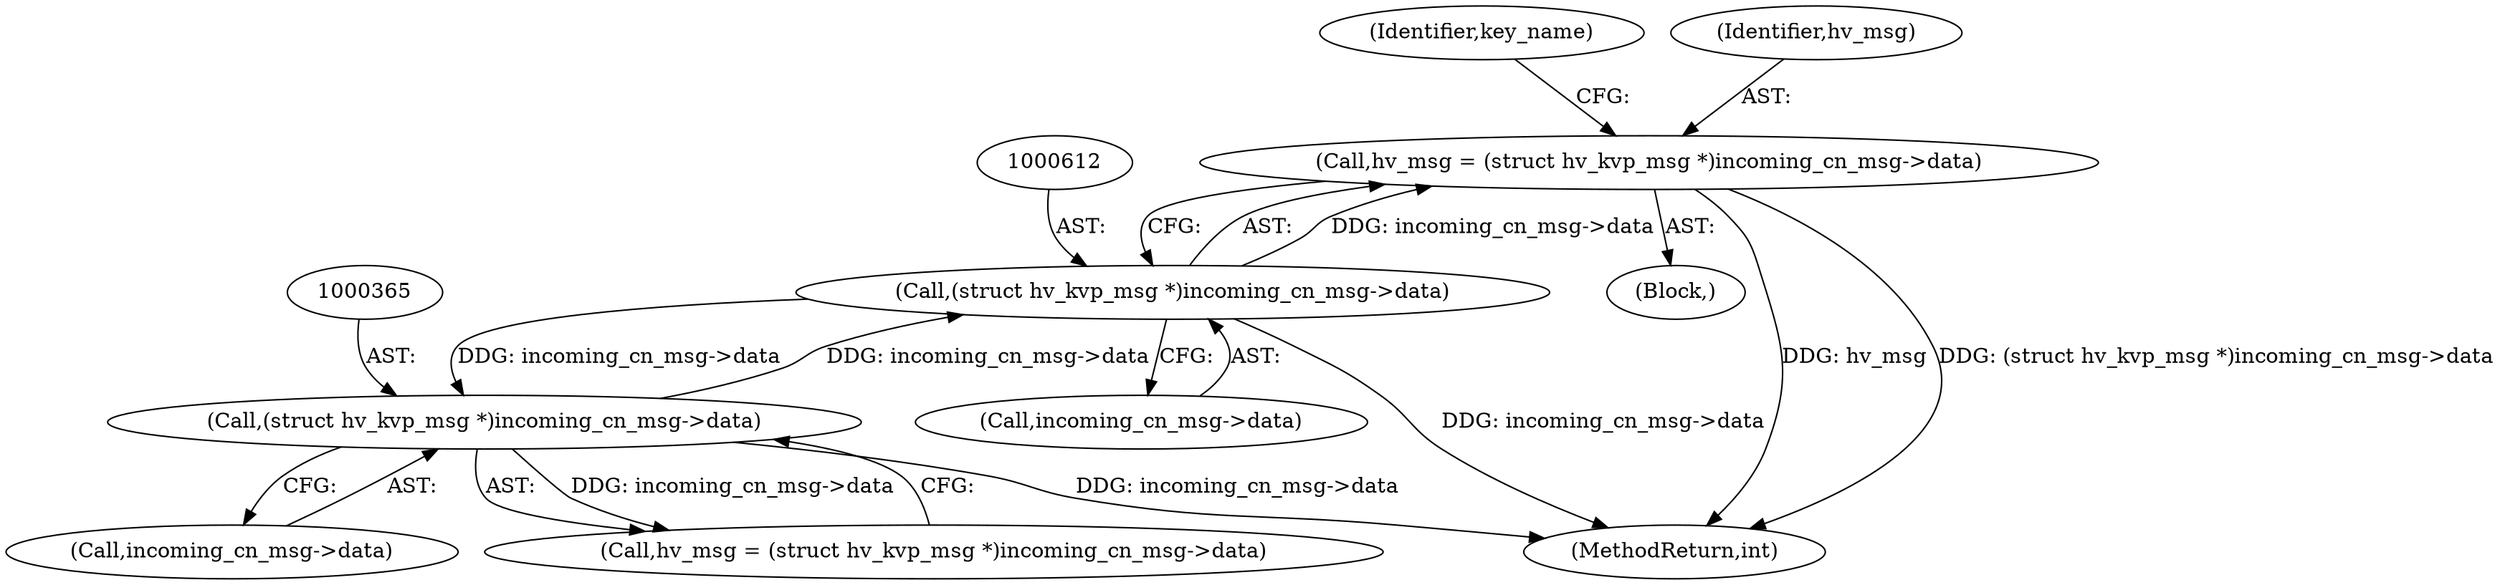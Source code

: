 digraph "0_linux_bcc2c9c3fff859e0eb019fe6fec26f9b8eba795c@pointer" {
"1000609" [label="(Call,hv_msg = (struct hv_kvp_msg *)incoming_cn_msg->data)"];
"1000611" [label="(Call,(struct hv_kvp_msg *)incoming_cn_msg->data)"];
"1000364" [label="(Call,(struct hv_kvp_msg *)incoming_cn_msg->data)"];
"1000609" [label="(Call,hv_msg = (struct hv_kvp_msg *)incoming_cn_msg->data)"];
"1000617" [label="(Identifier,key_name)"];
"1000610" [label="(Identifier,hv_msg)"];
"1000613" [label="(Call,incoming_cn_msg->data)"];
"1000288" [label="(Block,)"];
"1000366" [label="(Call,incoming_cn_msg->data)"];
"1000611" [label="(Call,(struct hv_kvp_msg *)incoming_cn_msg->data)"];
"1000784" [label="(MethodReturn,int)"];
"1000364" [label="(Call,(struct hv_kvp_msg *)incoming_cn_msg->data)"];
"1000362" [label="(Call,hv_msg = (struct hv_kvp_msg *)incoming_cn_msg->data)"];
"1000609" -> "1000288"  [label="AST: "];
"1000609" -> "1000611"  [label="CFG: "];
"1000610" -> "1000609"  [label="AST: "];
"1000611" -> "1000609"  [label="AST: "];
"1000617" -> "1000609"  [label="CFG: "];
"1000609" -> "1000784"  [label="DDG: hv_msg"];
"1000609" -> "1000784"  [label="DDG: (struct hv_kvp_msg *)incoming_cn_msg->data"];
"1000611" -> "1000609"  [label="DDG: incoming_cn_msg->data"];
"1000611" -> "1000613"  [label="CFG: "];
"1000612" -> "1000611"  [label="AST: "];
"1000613" -> "1000611"  [label="AST: "];
"1000611" -> "1000784"  [label="DDG: incoming_cn_msg->data"];
"1000611" -> "1000364"  [label="DDG: incoming_cn_msg->data"];
"1000364" -> "1000611"  [label="DDG: incoming_cn_msg->data"];
"1000364" -> "1000362"  [label="AST: "];
"1000364" -> "1000366"  [label="CFG: "];
"1000365" -> "1000364"  [label="AST: "];
"1000366" -> "1000364"  [label="AST: "];
"1000362" -> "1000364"  [label="CFG: "];
"1000364" -> "1000784"  [label="DDG: incoming_cn_msg->data"];
"1000364" -> "1000362"  [label="DDG: incoming_cn_msg->data"];
}
